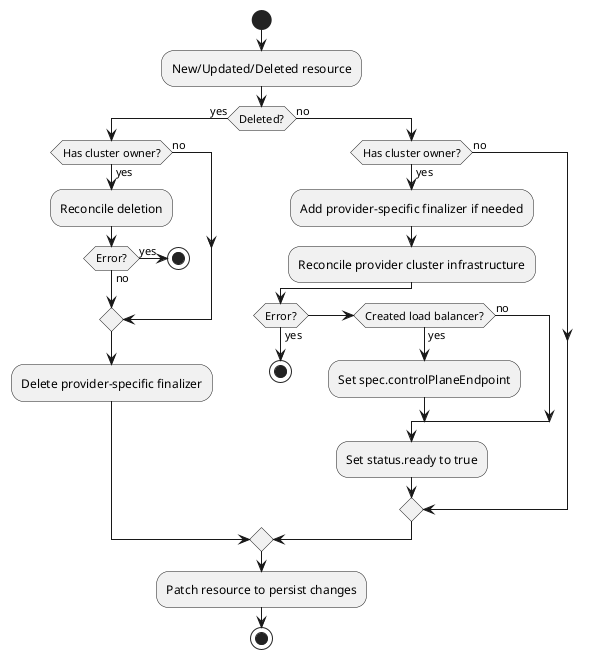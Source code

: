 @startuml

start

:New/Updated/Deleted resource;

if (Deleted?) then (yes)
    if (Has cluster owner?) then (yes)
        :Reconcile deletion;
        if (Error?) then (yes)
            stop
        else (no)
        endif
    else (no)
    endif
    :Delete provider-specific finalizer;
else (no)
    if (Has cluster owner?) then (yes)
        :Add provider-specific finalizer if needed;
        :Reconcile provider cluster infrastructure;
        if (Error?) then (yes)
            stop
        elseif (Created load balancer?) then (yes)
            :Set spec.controlPlaneEndpoint;
        else (no)
        endif
        :Set status.ready to true;
    else (no)
    endif
endif
:Patch resource to persist changes;
stop

@enduml
